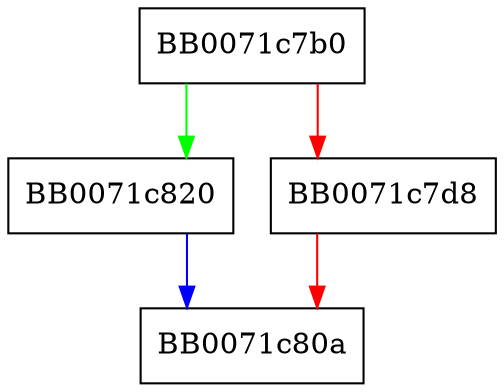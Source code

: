 digraph ASN1_item_verify {
  node [shape="box"];
  graph [splines=ortho];
  BB0071c7b0 -> BB0071c820 [color="green"];
  BB0071c7b0 -> BB0071c7d8 [color="red"];
  BB0071c7d8 -> BB0071c80a [color="red"];
  BB0071c820 -> BB0071c80a [color="blue"];
}